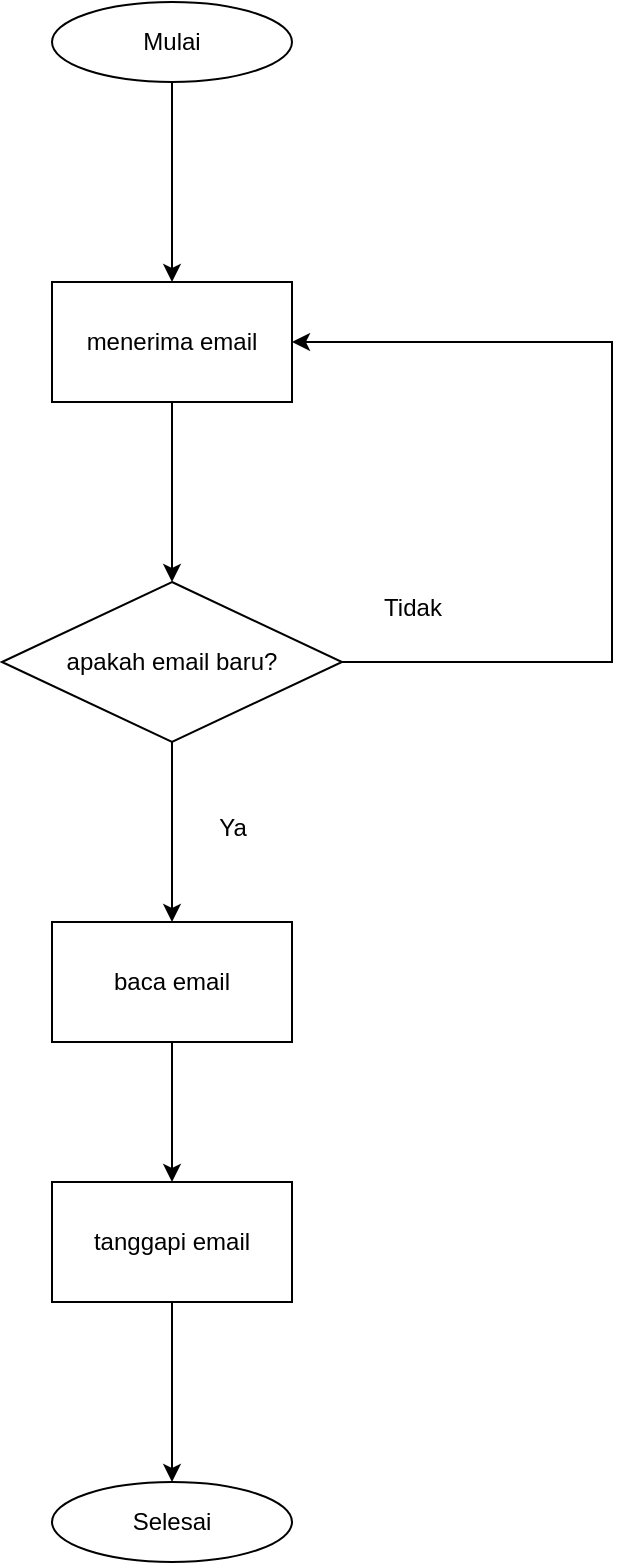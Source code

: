 <mxfile version="21.8.0" type="github">
  <diagram name="Halaman-1" id="9vnxkiehi1Rgn3Y64zgw">
    <mxGraphModel dx="880" dy="470" grid="1" gridSize="10" guides="1" tooltips="1" connect="1" arrows="1" fold="1" page="1" pageScale="1" pageWidth="827" pageHeight="1169" math="0" shadow="0">
      <root>
        <mxCell id="0" />
        <mxCell id="1" parent="0" />
        <mxCell id="DxuevxzJJpt-PFkwD-wb-13" value="" style="edgeStyle=orthogonalEdgeStyle;rounded=0;orthogonalLoop=1;jettySize=auto;html=1;" edge="1" parent="1" source="DxuevxzJJpt-PFkwD-wb-1" target="DxuevxzJJpt-PFkwD-wb-2">
          <mxGeometry relative="1" as="geometry" />
        </mxCell>
        <mxCell id="DxuevxzJJpt-PFkwD-wb-1" value="Mulai" style="ellipse;whiteSpace=wrap;html=1;" vertex="1" parent="1">
          <mxGeometry x="320" y="30" width="120" height="40" as="geometry" />
        </mxCell>
        <mxCell id="DxuevxzJJpt-PFkwD-wb-7" value="" style="edgeStyle=orthogonalEdgeStyle;rounded=0;orthogonalLoop=1;jettySize=auto;html=1;" edge="1" parent="1" source="DxuevxzJJpt-PFkwD-wb-2" target="DxuevxzJJpt-PFkwD-wb-3">
          <mxGeometry relative="1" as="geometry" />
        </mxCell>
        <mxCell id="DxuevxzJJpt-PFkwD-wb-2" value="menerima email" style="rounded=0;whiteSpace=wrap;html=1;" vertex="1" parent="1">
          <mxGeometry x="320" y="170" width="120" height="60" as="geometry" />
        </mxCell>
        <mxCell id="DxuevxzJJpt-PFkwD-wb-9" value="" style="edgeStyle=orthogonalEdgeStyle;rounded=0;orthogonalLoop=1;jettySize=auto;html=1;" edge="1" parent="1" source="DxuevxzJJpt-PFkwD-wb-3" target="DxuevxzJJpt-PFkwD-wb-4">
          <mxGeometry relative="1" as="geometry" />
        </mxCell>
        <mxCell id="DxuevxzJJpt-PFkwD-wb-10" style="edgeStyle=orthogonalEdgeStyle;rounded=0;orthogonalLoop=1;jettySize=auto;html=1;exitX=1;exitY=0.5;exitDx=0;exitDy=0;entryX=1;entryY=0.5;entryDx=0;entryDy=0;" edge="1" parent="1" source="DxuevxzJJpt-PFkwD-wb-3" target="DxuevxzJJpt-PFkwD-wb-2">
          <mxGeometry relative="1" as="geometry">
            <Array as="points">
              <mxPoint x="600" y="360" />
              <mxPoint x="600" y="200" />
            </Array>
          </mxGeometry>
        </mxCell>
        <mxCell id="DxuevxzJJpt-PFkwD-wb-3" value="apakah email baru?" style="rhombus;whiteSpace=wrap;html=1;" vertex="1" parent="1">
          <mxGeometry x="295" y="320" width="170" height="80" as="geometry" />
        </mxCell>
        <mxCell id="DxuevxzJJpt-PFkwD-wb-14" value="" style="edgeStyle=orthogonalEdgeStyle;rounded=0;orthogonalLoop=1;jettySize=auto;html=1;" edge="1" parent="1" source="DxuevxzJJpt-PFkwD-wb-4" target="DxuevxzJJpt-PFkwD-wb-5">
          <mxGeometry relative="1" as="geometry" />
        </mxCell>
        <mxCell id="DxuevxzJJpt-PFkwD-wb-4" value="baca email" style="rounded=0;whiteSpace=wrap;html=1;" vertex="1" parent="1">
          <mxGeometry x="320" y="490" width="120" height="60" as="geometry" />
        </mxCell>
        <mxCell id="DxuevxzJJpt-PFkwD-wb-15" value="" style="edgeStyle=orthogonalEdgeStyle;rounded=0;orthogonalLoop=1;jettySize=auto;html=1;" edge="1" parent="1" source="DxuevxzJJpt-PFkwD-wb-5" target="DxuevxzJJpt-PFkwD-wb-6">
          <mxGeometry relative="1" as="geometry" />
        </mxCell>
        <mxCell id="DxuevxzJJpt-PFkwD-wb-5" value="tanggapi email" style="rounded=0;whiteSpace=wrap;html=1;" vertex="1" parent="1">
          <mxGeometry x="320" y="620" width="120" height="60" as="geometry" />
        </mxCell>
        <mxCell id="DxuevxzJJpt-PFkwD-wb-6" value="Selesai" style="ellipse;whiteSpace=wrap;html=1;" vertex="1" parent="1">
          <mxGeometry x="320" y="770" width="120" height="40" as="geometry" />
        </mxCell>
        <mxCell id="DxuevxzJJpt-PFkwD-wb-11" value="Ya" style="text;html=1;align=center;verticalAlign=middle;resizable=0;points=[];autosize=1;strokeColor=none;fillColor=none;" vertex="1" parent="1">
          <mxGeometry x="390" y="428" width="40" height="30" as="geometry" />
        </mxCell>
        <mxCell id="DxuevxzJJpt-PFkwD-wb-12" value="Tidak" style="text;html=1;align=center;verticalAlign=middle;resizable=0;points=[];autosize=1;strokeColor=none;fillColor=none;" vertex="1" parent="1">
          <mxGeometry x="475" y="318" width="50" height="30" as="geometry" />
        </mxCell>
      </root>
    </mxGraphModel>
  </diagram>
</mxfile>
